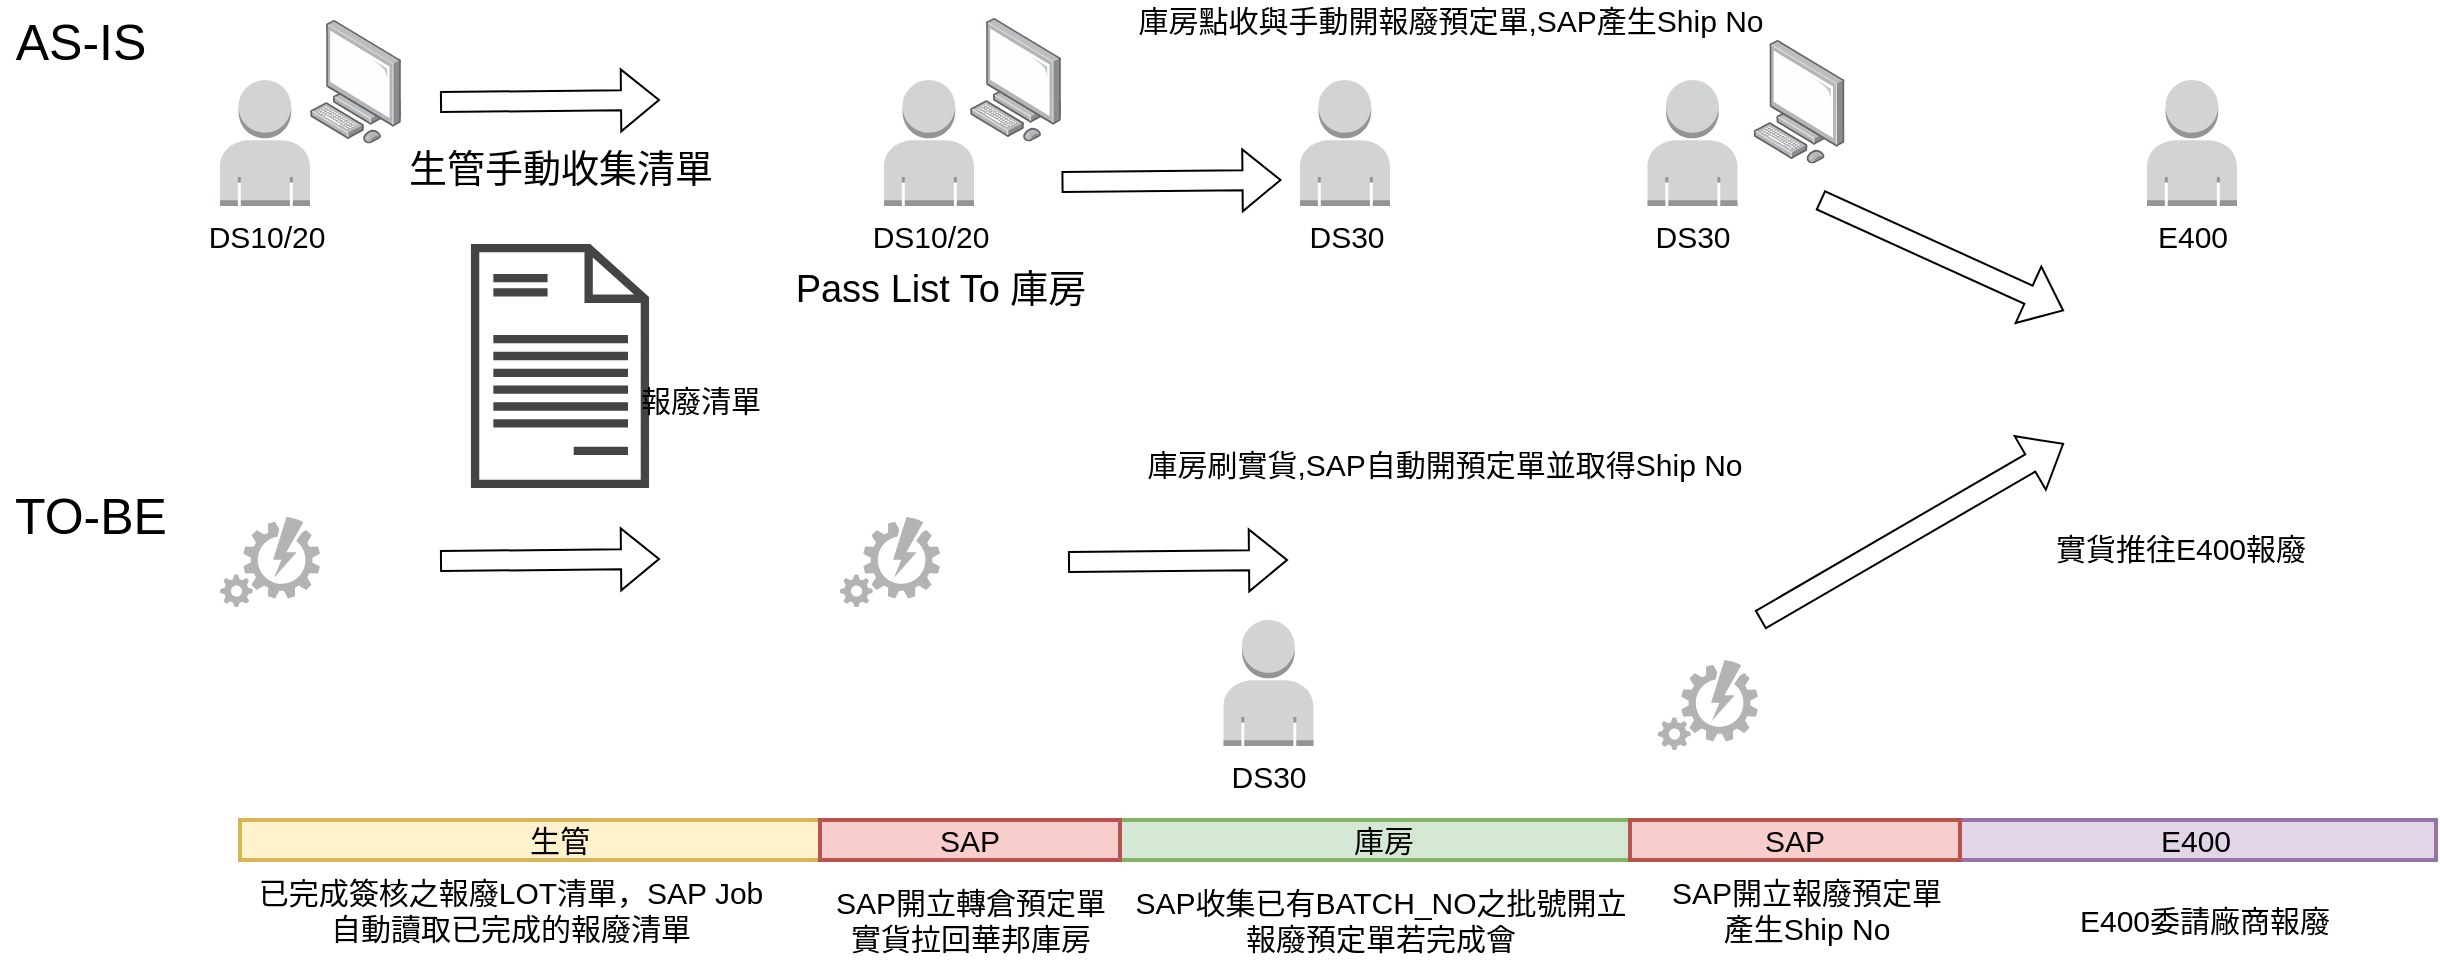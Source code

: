 <mxfile version="17.2.4" type="github">
  <diagram id="BboYApNE646gVig-U0zP" name="Page-1">
    <mxGraphModel dx="2249" dy="794" grid="1" gridSize="10" guides="1" tooltips="1" connect="1" arrows="1" fold="1" page="1" pageScale="1" pageWidth="827" pageHeight="1169" math="0" shadow="0">
      <root>
        <mxCell id="0" />
        <mxCell id="1" parent="0" />
        <mxCell id="bFDU_hwmJZyzEhPDxiUQ-2" value="DS10/20" style="outlineConnect=0;dashed=0;verticalLabelPosition=bottom;verticalAlign=top;align=center;html=1;shape=mxgraph.aws3.user;fillColor=#D2D3D3;gradientColor=none;strokeWidth=2;fontSize=15;" vertex="1" parent="1">
          <mxGeometry x="2" y="200" width="45" height="63" as="geometry" />
        </mxCell>
        <mxCell id="bFDU_hwmJZyzEhPDxiUQ-4" value="DS30" style="outlineConnect=0;dashed=0;verticalLabelPosition=bottom;verticalAlign=top;align=center;html=1;shape=mxgraph.aws3.user;fillColor=#D2D3D3;gradientColor=none;strokeWidth=2;fontSize=15;" vertex="1" parent="1">
          <mxGeometry x="210" y="200" width="45" height="63" as="geometry" />
        </mxCell>
        <mxCell id="bFDU_hwmJZyzEhPDxiUQ-8" value="" style="group;strokeWidth=2;fontSize=15;" vertex="1" connectable="0" parent="1">
          <mxGeometry x="270" y="210" width="106" height="91" as="geometry" />
        </mxCell>
        <mxCell id="bFDU_hwmJZyzEhPDxiUQ-5" value="" style="shape=image;html=1;verticalAlign=top;verticalLabelPosition=bottom;labelBackgroundColor=#ffffff;imageAspect=0;aspect=fixed;image=https://cdn1.iconfinder.com/data/icons/Futurosoft%20Icons%200.5.2/128x128/apps/kthememgr.png;strokeWidth=2;fontSize=15;" vertex="1" parent="bFDU_hwmJZyzEhPDxiUQ-8">
          <mxGeometry x="30" width="58" height="58" as="geometry" />
        </mxCell>
        <mxCell id="bFDU_hwmJZyzEhPDxiUQ-6" value="" style="shape=image;html=1;verticalAlign=top;verticalLabelPosition=bottom;labelBackgroundColor=#ffffff;imageAspect=0;aspect=fixed;image=https://cdn1.iconfinder.com/data/icons/Futurosoft%20Icons%200.5.2/128x128/apps/kthememgr.png;strokeWidth=2;fontSize=15;" vertex="1" parent="bFDU_hwmJZyzEhPDxiUQ-8">
          <mxGeometry y="33" width="58" height="58" as="geometry" />
        </mxCell>
        <mxCell id="bFDU_hwmJZyzEhPDxiUQ-7" value="" style="shape=image;html=1;verticalAlign=top;verticalLabelPosition=bottom;labelBackgroundColor=#ffffff;imageAspect=0;aspect=fixed;image=https://cdn1.iconfinder.com/data/icons/Futurosoft%20Icons%200.5.2/128x128/apps/kthememgr.png;strokeWidth=2;fontSize=15;" vertex="1" parent="bFDU_hwmJZyzEhPDxiUQ-8">
          <mxGeometry x="50" y="33" width="56" height="56" as="geometry" />
        </mxCell>
        <mxCell id="bFDU_hwmJZyzEhPDxiUQ-10" value="" style="group;strokeWidth=2;fontSize=15;" vertex="1" connectable="0" parent="1">
          <mxGeometry x="277.75" y="420" width="106" height="91" as="geometry" />
        </mxCell>
        <mxCell id="bFDU_hwmJZyzEhPDxiUQ-11" value="" style="shape=image;html=1;verticalAlign=top;verticalLabelPosition=bottom;labelBackgroundColor=#ffffff;imageAspect=0;aspect=fixed;image=https://cdn1.iconfinder.com/data/icons/Futurosoft%20Icons%200.5.2/128x128/apps/kthememgr.png;strokeWidth=2;fontSize=15;" vertex="1" parent="bFDU_hwmJZyzEhPDxiUQ-10">
          <mxGeometry x="30" width="58" height="58" as="geometry" />
        </mxCell>
        <mxCell id="bFDU_hwmJZyzEhPDxiUQ-12" value="" style="shape=image;html=1;verticalAlign=top;verticalLabelPosition=bottom;labelBackgroundColor=#ffffff;imageAspect=0;aspect=fixed;image=https://cdn1.iconfinder.com/data/icons/Futurosoft%20Icons%200.5.2/128x128/apps/kthememgr.png;strokeWidth=2;fontSize=15;" vertex="1" parent="bFDU_hwmJZyzEhPDxiUQ-10">
          <mxGeometry y="33" width="58" height="58" as="geometry" />
        </mxCell>
        <mxCell id="bFDU_hwmJZyzEhPDxiUQ-13" value="" style="shape=image;html=1;verticalAlign=top;verticalLabelPosition=bottom;labelBackgroundColor=#ffffff;imageAspect=0;aspect=fixed;image=https://cdn1.iconfinder.com/data/icons/Futurosoft%20Icons%200.5.2/128x128/apps/kthememgr.png;strokeWidth=2;fontSize=15;" vertex="1" parent="bFDU_hwmJZyzEhPDxiUQ-10">
          <mxGeometry x="50" y="33" width="56" height="56" as="geometry" />
        </mxCell>
        <mxCell id="bFDU_hwmJZyzEhPDxiUQ-15" value="庫房" style="rounded=0;whiteSpace=wrap;html=1;strokeWidth=2;fontSize=15;fillColor=#d5e8d4;strokeColor=#82b366;" vertex="1" parent="1">
          <mxGeometry x="120" y="570" width="263.75" height="20" as="geometry" />
        </mxCell>
        <mxCell id="bFDU_hwmJZyzEhPDxiUQ-16" value="E400" style="rounded=0;whiteSpace=wrap;html=1;strokeWidth=2;fontSize=15;fillColor=#e1d5e7;strokeColor=#9673a6;" vertex="1" parent="1">
          <mxGeometry x="538" y="570" width="240" height="20" as="geometry" />
        </mxCell>
        <mxCell id="bFDU_hwmJZyzEhPDxiUQ-17" value="生管" style="rounded=0;whiteSpace=wrap;html=1;strokeWidth=2;fontSize=15;fillColor=#fff2cc;strokeColor=#d6b656;" vertex="1" parent="1">
          <mxGeometry x="-320" y="570" width="320" height="20" as="geometry" />
        </mxCell>
        <mxCell id="bFDU_hwmJZyzEhPDxiUQ-18" value="E400" style="outlineConnect=0;dashed=0;verticalLabelPosition=bottom;verticalAlign=top;align=center;html=1;shape=mxgraph.aws3.user;fillColor=#D2D3D3;gradientColor=none;strokeWidth=2;fontSize=15;" vertex="1" parent="1">
          <mxGeometry x="633.5" y="200" width="45" height="63" as="geometry" />
        </mxCell>
        <mxCell id="bFDU_hwmJZyzEhPDxiUQ-19" value="庫房點收與手動開報廢預定單,SAP產生Ship No" style="text;html=1;align=center;verticalAlign=middle;resizable=0;points=[];autosize=1;strokeColor=none;fillColor=none;strokeWidth=2;fontSize=15;" vertex="1" parent="1">
          <mxGeometry x="120" y="160" width="330" height="20" as="geometry" />
        </mxCell>
        <mxCell id="bFDU_hwmJZyzEhPDxiUQ-20" value="庫房刷實貨,SAP自動開預定單並取得Ship No" style="text;html=1;align=center;verticalAlign=middle;resizable=0;points=[];autosize=1;strokeColor=none;fillColor=none;strokeWidth=2;fontSize=15;" vertex="1" parent="1">
          <mxGeometry x="126.75" y="381.5" width="310" height="20" as="geometry" />
        </mxCell>
        <mxCell id="bFDU_hwmJZyzEhPDxiUQ-23" value="" style="shape=image;html=1;verticalAlign=top;verticalLabelPosition=bottom;labelBackgroundColor=#ffffff;imageAspect=0;aspect=fixed;image=https://cdn4.iconfinder.com/data/icons/meBaze-Freebies/128/recycle.png;strokeWidth=2;fontSize=15;" vertex="1" parent="1">
          <mxGeometry x="592" y="280.5" width="128" height="128" as="geometry" />
        </mxCell>
        <mxCell id="bFDU_hwmJZyzEhPDxiUQ-25" value="" style="sketch=0;pointerEvents=1;shadow=0;dashed=0;html=1;strokeColor=none;fillColor=#434445;aspect=fixed;labelPosition=center;verticalLabelPosition=bottom;verticalAlign=top;align=center;outlineConnect=0;shape=mxgraph.vvd.document;strokeWidth=2;fontSize=15;" vertex="1" parent="1">
          <mxGeometry x="-204.53" y="282" width="89.06" height="122" as="geometry" />
        </mxCell>
        <mxCell id="bFDU_hwmJZyzEhPDxiUQ-26" value="報廢清單" style="text;html=1;align=center;verticalAlign=middle;resizable=0;points=[];autosize=1;strokeColor=none;fillColor=none;strokeWidth=2;fontSize=15;" vertex="1" parent="1">
          <mxGeometry x="-130" y="350" width="80" height="20" as="geometry" />
        </mxCell>
        <mxCell id="bFDU_hwmJZyzEhPDxiUQ-27" value="&lt;font style=&quot;font-size: 25px;&quot;&gt;AS-IS&lt;/font&gt;" style="text;html=1;align=center;verticalAlign=middle;resizable=0;points=[];autosize=1;strokeColor=none;fillColor=none;strokeWidth=2;fontSize=25;" vertex="1" parent="1">
          <mxGeometry x="-440" y="160" width="80" height="40" as="geometry" />
        </mxCell>
        <mxCell id="bFDU_hwmJZyzEhPDxiUQ-28" value="TO-BE" style="text;html=1;align=center;verticalAlign=middle;resizable=0;points=[];autosize=1;strokeColor=none;fillColor=none;strokeWidth=2;fontSize=25;" vertex="1" parent="1">
          <mxGeometry x="-440" y="397" width="90" height="40" as="geometry" />
        </mxCell>
        <mxCell id="bFDU_hwmJZyzEhPDxiUQ-30" value="SAP" style="rounded=0;whiteSpace=wrap;html=1;strokeWidth=2;fontSize=15;fillColor=#f8cecc;strokeColor=#b85450;" vertex="1" parent="1">
          <mxGeometry x="-30" y="570" width="150" height="20" as="geometry" />
        </mxCell>
        <mxCell id="bFDU_hwmJZyzEhPDxiUQ-31" value="SAP" style="rounded=0;whiteSpace=wrap;html=1;strokeWidth=2;fontSize=15;fillColor=#f8cecc;strokeColor=#b85450;" vertex="1" parent="1">
          <mxGeometry x="375" y="570" width="165" height="20" as="geometry" />
        </mxCell>
        <mxCell id="bFDU_hwmJZyzEhPDxiUQ-32" value="" style="shape=flexArrow;endArrow=classic;html=1;rounded=0;fontSize=25;" edge="1" parent="1">
          <mxGeometry width="50" height="50" relative="1" as="geometry">
            <mxPoint x="94" y="441" as="sourcePoint" />
            <mxPoint x="204" y="440" as="targetPoint" />
          </mxGeometry>
        </mxCell>
        <mxCell id="bFDU_hwmJZyzEhPDxiUQ-33" value="" style="shape=flexArrow;endArrow=classic;html=1;rounded=0;fontSize=25;" edge="1" parent="1">
          <mxGeometry width="50" height="50" relative="1" as="geometry">
            <mxPoint x="90.75" y="251" as="sourcePoint" />
            <mxPoint x="200.75" y="250" as="targetPoint" />
          </mxGeometry>
        </mxCell>
        <mxCell id="bFDU_hwmJZyzEhPDxiUQ-34" value="" style="shape=flexArrow;endArrow=classic;html=1;rounded=0;fontSize=25;" edge="1" parent="1" target="bFDU_hwmJZyzEhPDxiUQ-23">
          <mxGeometry width="50" height="50" relative="1" as="geometry">
            <mxPoint x="470" y="260" as="sourcePoint" />
            <mxPoint x="520" y="249" as="targetPoint" />
          </mxGeometry>
        </mxCell>
        <mxCell id="bFDU_hwmJZyzEhPDxiUQ-35" value="" style="shape=flexArrow;endArrow=classic;html=1;rounded=0;fontSize=25;" edge="1" parent="1" target="bFDU_hwmJZyzEhPDxiUQ-23">
          <mxGeometry width="50" height="50" relative="1" as="geometry">
            <mxPoint x="440" y="470" as="sourcePoint" />
            <mxPoint x="530" y="453.5" as="targetPoint" />
          </mxGeometry>
        </mxCell>
        <mxCell id="bFDU_hwmJZyzEhPDxiUQ-36" value="已完成簽核之報廢LOT清單，SAP Job &lt;br style=&quot;font-size: 15px;&quot;&gt;自動讀取已完成的報廢清單" style="text;html=1;align=center;verticalAlign=middle;resizable=0;points=[];autosize=1;strokeColor=none;fillColor=none;fontSize=15;" vertex="1" parent="1">
          <mxGeometry x="-320" y="595" width="270" height="40" as="geometry" />
        </mxCell>
        <mxCell id="bFDU_hwmJZyzEhPDxiUQ-37" value="生管手動收集清單" style="text;html=1;align=center;verticalAlign=middle;resizable=0;points=[];autosize=1;strokeColor=none;fillColor=none;fontSize=19;" vertex="1" parent="1">
          <mxGeometry x="-245" y="229.5" width="170" height="30" as="geometry" />
        </mxCell>
        <mxCell id="bFDU_hwmJZyzEhPDxiUQ-39" value="DS10/20" style="outlineConnect=0;dashed=0;verticalLabelPosition=bottom;verticalAlign=top;align=center;html=1;shape=mxgraph.aws3.user;fillColor=#D2D3D3;gradientColor=none;strokeWidth=2;fontSize=15;" vertex="1" parent="1">
          <mxGeometry x="-330" y="200" width="45" height="63" as="geometry" />
        </mxCell>
        <mxCell id="bFDU_hwmJZyzEhPDxiUQ-41" value="DS30" style="outlineConnect=0;dashed=0;verticalLabelPosition=bottom;verticalAlign=top;align=center;html=1;shape=mxgraph.aws3.user;fillColor=#D2D3D3;gradientColor=none;strokeWidth=2;fontSize=15;" vertex="1" parent="1">
          <mxGeometry x="383.75" y="200" width="45" height="63" as="geometry" />
        </mxCell>
        <mxCell id="bFDU_hwmJZyzEhPDxiUQ-42" value="" style="points=[];aspect=fixed;html=1;align=center;shadow=0;dashed=0;image;image=img/lib/allied_telesis/computer_and_terminals/Personal_Computer.svg;fontSize=19;strokeWidth=2;" vertex="1" parent="1">
          <mxGeometry x="436.75" y="180" width="45.6" height="61.8" as="geometry" />
        </mxCell>
        <mxCell id="bFDU_hwmJZyzEhPDxiUQ-43" value="" style="points=[];aspect=fixed;html=1;align=center;shadow=0;dashed=0;image;image=img/lib/allied_telesis/computer_and_terminals/Personal_Computer.svg;fontSize=19;strokeWidth=2;" vertex="1" parent="1">
          <mxGeometry x="45" y="169" width="45.6" height="61.8" as="geometry" />
        </mxCell>
        <mxCell id="bFDU_hwmJZyzEhPDxiUQ-44" value="" style="points=[];aspect=fixed;html=1;align=center;shadow=0;dashed=0;image;image=img/lib/allied_telesis/computer_and_terminals/Personal_Computer.svg;fontSize=19;strokeWidth=2;" vertex="1" parent="1">
          <mxGeometry x="-285" y="170" width="45.6" height="61.8" as="geometry" />
        </mxCell>
        <mxCell id="bFDU_hwmJZyzEhPDxiUQ-45" value="" style="verticalLabelPosition=bottom;html=1;verticalAlign=top;align=center;strokeColor=none;fillColor=#B3B3B3;shape=mxgraph.azure.automation;pointerEvents=1;fontSize=19;" vertex="1" parent="1">
          <mxGeometry x="-330" y="418.5" width="50" height="45" as="geometry" />
        </mxCell>
        <mxCell id="bFDU_hwmJZyzEhPDxiUQ-46" value="" style="verticalLabelPosition=bottom;html=1;verticalAlign=top;align=center;strokeColor=none;fillColor=#B3B3B3;shape=mxgraph.azure.automation;pointerEvents=1;fontSize=19;" vertex="1" parent="1">
          <mxGeometry x="389" y="490" width="50" height="45" as="geometry" />
        </mxCell>
        <mxCell id="bFDU_hwmJZyzEhPDxiUQ-48" value="" style="verticalLabelPosition=bottom;html=1;verticalAlign=top;align=center;strokeColor=none;fillColor=#B3B3B3;shape=mxgraph.azure.automation;pointerEvents=1;fontSize=19;" vertex="1" parent="1">
          <mxGeometry x="-20" y="418.5" width="50" height="45" as="geometry" />
        </mxCell>
        <mxCell id="bFDU_hwmJZyzEhPDxiUQ-51" value="Pass List To 庫房" style="text;html=1;align=center;verticalAlign=middle;resizable=0;points=[];autosize=1;strokeColor=none;fillColor=none;fontSize=19;" vertex="1" parent="1">
          <mxGeometry x="-50" y="290" width="160" height="30" as="geometry" />
        </mxCell>
        <mxCell id="bFDU_hwmJZyzEhPDxiUQ-52" value="" style="shape=flexArrow;endArrow=classic;html=1;rounded=0;fontSize=25;" edge="1" parent="1">
          <mxGeometry width="50" height="50" relative="1" as="geometry">
            <mxPoint x="-220" y="440.5" as="sourcePoint" />
            <mxPoint x="-110" y="439.5" as="targetPoint" />
          </mxGeometry>
        </mxCell>
        <mxCell id="bFDU_hwmJZyzEhPDxiUQ-53" value="" style="shape=flexArrow;endArrow=classic;html=1;rounded=0;fontSize=25;" edge="1" parent="1">
          <mxGeometry width="50" height="50" relative="1" as="geometry">
            <mxPoint x="-220" y="211" as="sourcePoint" />
            <mxPoint x="-110" y="210" as="targetPoint" />
          </mxGeometry>
        </mxCell>
        <mxCell id="bFDU_hwmJZyzEhPDxiUQ-54" value="&lt;font style=&quot;font-size: 15px&quot;&gt;實貨推往E400報廢&lt;/font&gt;" style="text;html=1;align=center;verticalAlign=middle;resizable=0;points=[];autosize=1;strokeColor=none;fillColor=none;fontSize=19;" vertex="1" parent="1">
          <mxGeometry x="580" y="418.5" width="140" height="30" as="geometry" />
        </mxCell>
        <mxCell id="bFDU_hwmJZyzEhPDxiUQ-55" value="SAP收集已有BATCH_NO之批號開立&lt;br&gt;報廢預定單若完成會" style="text;html=1;align=center;verticalAlign=middle;resizable=0;points=[];autosize=1;strokeColor=none;fillColor=none;fontSize=15;" vertex="1" parent="1">
          <mxGeometry x="120" y="600" width="260" height="40" as="geometry" />
        </mxCell>
        <mxCell id="bFDU_hwmJZyzEhPDxiUQ-56" value="SAP開立轉倉預定單&lt;br&gt;實貨拉回華邦庫房" style="text;html=1;align=center;verticalAlign=middle;resizable=0;points=[];autosize=1;strokeColor=none;fillColor=none;fontSize=15;" vertex="1" parent="1">
          <mxGeometry x="-30" y="600" width="150" height="40" as="geometry" />
        </mxCell>
        <mxCell id="bFDU_hwmJZyzEhPDxiUQ-57" value="SAP開立報廢預定單&lt;br&gt;產生Ship No" style="text;html=1;align=center;verticalAlign=middle;resizable=0;points=[];autosize=1;strokeColor=none;fillColor=none;fontSize=15;" vertex="1" parent="1">
          <mxGeometry x="388" y="595" width="150" height="40" as="geometry" />
        </mxCell>
        <mxCell id="bFDU_hwmJZyzEhPDxiUQ-58" value="E400委請廠商報廢" style="text;html=1;align=center;verticalAlign=middle;resizable=0;points=[];autosize=1;strokeColor=none;fillColor=none;fontSize=15;" vertex="1" parent="1">
          <mxGeometry x="591.5" y="610" width="140" height="20" as="geometry" />
        </mxCell>
        <mxCell id="bFDU_hwmJZyzEhPDxiUQ-59" value="DS30" style="outlineConnect=0;dashed=0;verticalLabelPosition=bottom;verticalAlign=top;align=center;html=1;shape=mxgraph.aws3.user;fillColor=#D2D3D3;gradientColor=none;strokeWidth=2;fontSize=15;" vertex="1" parent="1">
          <mxGeometry x="171.75" y="470" width="45" height="63" as="geometry" />
        </mxCell>
        <mxCell id="bFDU_hwmJZyzEhPDxiUQ-61" value="" style="shape=image;html=1;verticalAlign=top;verticalLabelPosition=bottom;labelBackgroundColor=#ffffff;imageAspect=0;aspect=fixed;image=https://cdn2.iconfinder.com/data/icons/mobile-and-internet-business/285/qr_code-128.png;strokeWidth=2;fontSize=15;" vertex="1" parent="1">
          <mxGeometry x="216.75" y="410" width="88" height="88" as="geometry" />
        </mxCell>
      </root>
    </mxGraphModel>
  </diagram>
</mxfile>
